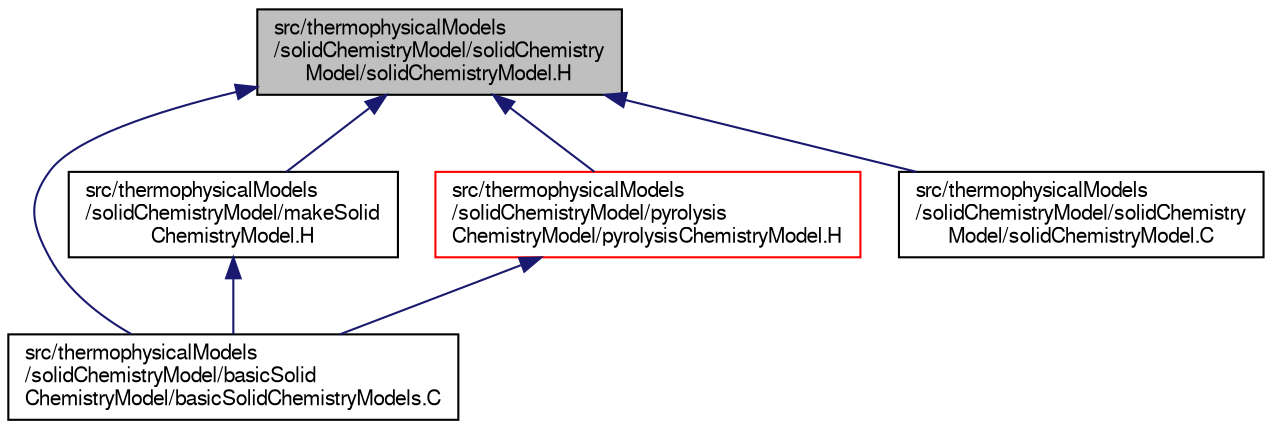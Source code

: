 digraph "src/thermophysicalModels/solidChemistryModel/solidChemistryModel/solidChemistryModel.H"
{
  bgcolor="transparent";
  edge [fontname="FreeSans",fontsize="10",labelfontname="FreeSans",labelfontsize="10"];
  node [fontname="FreeSans",fontsize="10",shape=record];
  Node309 [label="src/thermophysicalModels\l/solidChemistryModel/solidChemistry\lModel/solidChemistryModel.H",height=0.2,width=0.4,color="black", fillcolor="grey75", style="filled", fontcolor="black"];
  Node309 -> Node310 [dir="back",color="midnightblue",fontsize="10",style="solid",fontname="FreeSans"];
  Node310 [label="src/thermophysicalModels\l/solidChemistryModel/basicSolid\lChemistryModel/basicSolidChemistryModels.C",height=0.2,width=0.4,color="black",URL="$a16268.html",tooltip="Creates solid chemistry model instances templated on the type of solid thermodynamics. "];
  Node309 -> Node311 [dir="back",color="midnightblue",fontsize="10",style="solid",fontname="FreeSans"];
  Node311 [label="src/thermophysicalModels\l/solidChemistryModel/makeSolid\lChemistryModel.H",height=0.2,width=0.4,color="black",URL="$a16271.html",tooltip="Macros for instantiating solid chemistry models. "];
  Node311 -> Node310 [dir="back",color="midnightblue",fontsize="10",style="solid",fontname="FreeSans"];
  Node309 -> Node312 [dir="back",color="midnightblue",fontsize="10",style="solid",fontname="FreeSans"];
  Node312 [label="src/thermophysicalModels\l/solidChemistryModel/pyrolysis\lChemistryModel/pyrolysisChemistryModel.H",height=0.2,width=0.4,color="red",URL="$a16277.html"];
  Node312 -> Node310 [dir="back",color="midnightblue",fontsize="10",style="solid",fontname="FreeSans"];
  Node309 -> Node315 [dir="back",color="midnightblue",fontsize="10",style="solid",fontname="FreeSans"];
  Node315 [label="src/thermophysicalModels\l/solidChemistryModel/solidChemistry\lModel/solidChemistryModel.C",height=0.2,width=0.4,color="black",URL="$a16283.html"];
}
